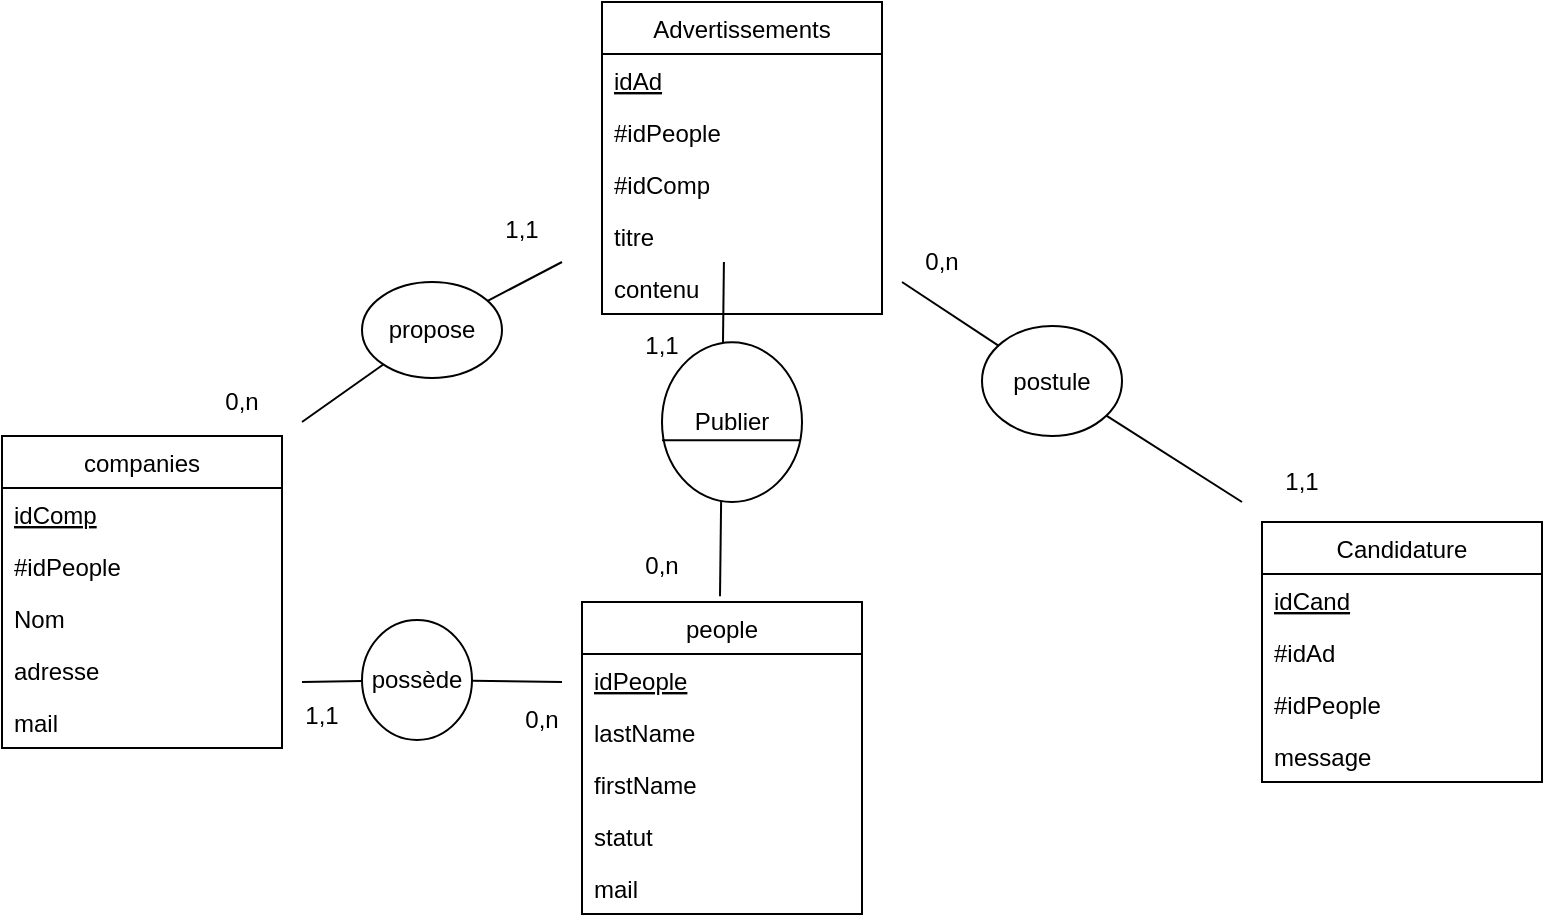 <mxfile version="13.7.6" type="device"><diagram id="R2lEEEUBdFMjLlhIrx00" name="Page-1"><mxGraphModel dx="1125" dy="581" grid="1" gridSize="10" guides="1" tooltips="1" connect="1" arrows="1" fold="1" page="1" pageScale="1" pageWidth="850" pageHeight="1100" math="0" shadow="0" extFonts="Permanent Marker^https://fonts.googleapis.com/css?family=Permanent+Marker"><root><mxCell id="0"/><mxCell id="1" parent="0"/><mxCell id="s01d7UWhomdnXcwTrnhM-18" value="" style="endArrow=none;html=1;entryX=0.364;entryY=1.154;entryDx=0;entryDy=0;entryPerimeter=0;exitX=0.35;exitY=-0.031;exitDx=0;exitDy=0;exitPerimeter=0;" parent="1" edge="1"><mxGeometry width="50" height="50" relative="1" as="geometry"><mxPoint x="429" y="367.164" as="sourcePoint"/><mxPoint x="430.96" y="200.004" as="targetPoint"/></mxGeometry></mxCell><mxCell id="s01d7UWhomdnXcwTrnhM-19" value="1,1" style="text;html=1;strokeColor=none;fillColor=none;align=center;verticalAlign=middle;whiteSpace=wrap;rounded=0;" parent="1" vertex="1"><mxGeometry x="380" y="232" width="40" height="20" as="geometry"/></mxCell><mxCell id="s01d7UWhomdnXcwTrnhM-20" value="0,n" style="text;html=1;strokeColor=none;fillColor=none;align=center;verticalAlign=middle;whiteSpace=wrap;rounded=0;" parent="1" vertex="1"><mxGeometry x="380" y="342" width="40" height="20" as="geometry"/></mxCell><mxCell id="s01d7UWhomdnXcwTrnhM-21" value="Publier" style="ellipse;whiteSpace=wrap;html=1;" parent="1" vertex="1"><mxGeometry x="400" y="240.16" width="70" height="79.84" as="geometry"/></mxCell><mxCell id="s01d7UWhomdnXcwTrnhM-22" value="" style="endArrow=none;html=1;entryX=0.992;entryY=0.613;entryDx=0;entryDy=0;entryPerimeter=0;exitX=0;exitY=0.614;exitDx=0;exitDy=0;exitPerimeter=0;" parent="1" source="s01d7UWhomdnXcwTrnhM-21" target="s01d7UWhomdnXcwTrnhM-21" edge="1"><mxGeometry width="50" height="50" relative="1" as="geometry"><mxPoint x="374" y="279" as="sourcePoint"/><mxPoint x="470" y="282" as="targetPoint"/></mxGeometry></mxCell><mxCell id="s01d7UWhomdnXcwTrnhM-1" value="Advertissements" style="swimlane;fontStyle=0;childLayout=stackLayout;horizontal=1;startSize=26;fillColor=none;horizontalStack=0;resizeParent=1;resizeParentMax=0;resizeLast=0;collapsible=1;marginBottom=0;" parent="1" vertex="1"><mxGeometry x="370" y="70" width="140" height="156" as="geometry"/></mxCell><mxCell id="s01d7UWhomdnXcwTrnhM-2" value="idAd" style="text;strokeColor=none;fillColor=none;align=left;verticalAlign=top;spacingLeft=4;spacingRight=4;overflow=hidden;rotatable=0;points=[[0,0.5],[1,0.5]];portConstraint=eastwest;fontStyle=4" parent="s01d7UWhomdnXcwTrnhM-1" vertex="1"><mxGeometry y="26" width="140" height="26" as="geometry"/></mxCell><mxCell id="s01d7UWhomdnXcwTrnhM-29" value="#idPeople" style="text;strokeColor=none;fillColor=none;align=left;verticalAlign=top;spacingLeft=4;spacingRight=4;overflow=hidden;rotatable=0;points=[[0,0.5],[1,0.5]];portConstraint=eastwest;" parent="s01d7UWhomdnXcwTrnhM-1" vertex="1"><mxGeometry y="52" width="140" height="26" as="geometry"/></mxCell><mxCell id="NkuS4gjRoT5mhrsDM64e-1" value="#idComp" style="text;strokeColor=none;fillColor=none;align=left;verticalAlign=top;spacingLeft=4;spacingRight=4;overflow=hidden;rotatable=0;points=[[0,0.5],[1,0.5]];portConstraint=eastwest;" vertex="1" parent="s01d7UWhomdnXcwTrnhM-1"><mxGeometry y="78" width="140" height="26" as="geometry"/></mxCell><mxCell id="s01d7UWhomdnXcwTrnhM-3" value="titre" style="text;strokeColor=none;fillColor=none;align=left;verticalAlign=top;spacingLeft=4;spacingRight=4;overflow=hidden;rotatable=0;points=[[0,0.5],[1,0.5]];portConstraint=eastwest;" parent="s01d7UWhomdnXcwTrnhM-1" vertex="1"><mxGeometry y="104" width="140" height="26" as="geometry"/></mxCell><mxCell id="s01d7UWhomdnXcwTrnhM-4" value="contenu" style="text;strokeColor=none;fillColor=none;align=left;verticalAlign=top;spacingLeft=4;spacingRight=4;overflow=hidden;rotatable=0;points=[[0,0.5],[1,0.5]];portConstraint=eastwest;" parent="s01d7UWhomdnXcwTrnhM-1" vertex="1"><mxGeometry y="130" width="140" height="26" as="geometry"/></mxCell><mxCell id="s01d7UWhomdnXcwTrnhM-9" value="Candidature" style="swimlane;fontStyle=0;childLayout=stackLayout;horizontal=1;startSize=26;fillColor=none;horizontalStack=0;resizeParent=1;resizeParentMax=0;resizeLast=0;collapsible=1;marginBottom=0;" parent="1" vertex="1"><mxGeometry x="700" y="330" width="140" height="130" as="geometry"/></mxCell><mxCell id="s01d7UWhomdnXcwTrnhM-10" value="idCand" style="text;strokeColor=none;fillColor=none;align=left;verticalAlign=top;spacingLeft=4;spacingRight=4;overflow=hidden;rotatable=0;points=[[0,0.5],[1,0.5]];portConstraint=eastwest;fontStyle=4" parent="s01d7UWhomdnXcwTrnhM-9" vertex="1"><mxGeometry y="26" width="140" height="26" as="geometry"/></mxCell><mxCell id="s01d7UWhomdnXcwTrnhM-11" value="#idAd" style="text;strokeColor=none;fillColor=none;align=left;verticalAlign=top;spacingLeft=4;spacingRight=4;overflow=hidden;rotatable=0;points=[[0,0.5],[1,0.5]];portConstraint=eastwest;" parent="s01d7UWhomdnXcwTrnhM-9" vertex="1"><mxGeometry y="52" width="140" height="26" as="geometry"/></mxCell><mxCell id="s01d7UWhomdnXcwTrnhM-12" value="#idPeople" style="text;strokeColor=none;fillColor=none;align=left;verticalAlign=top;spacingLeft=4;spacingRight=4;overflow=hidden;rotatable=0;points=[[0,0.5],[1,0.5]];portConstraint=eastwest;" parent="s01d7UWhomdnXcwTrnhM-9" vertex="1"><mxGeometry y="78" width="140" height="26" as="geometry"/></mxCell><mxCell id="s01d7UWhomdnXcwTrnhM-28" value="message" style="text;strokeColor=none;fillColor=none;align=left;verticalAlign=top;spacingLeft=4;spacingRight=4;overflow=hidden;rotatable=0;points=[[0,0.5],[1,0.5]];portConstraint=eastwest;" parent="s01d7UWhomdnXcwTrnhM-9" vertex="1"><mxGeometry y="104" width="140" height="26" as="geometry"/></mxCell><mxCell id="s01d7UWhomdnXcwTrnhM-5" value="people" style="swimlane;fontStyle=0;childLayout=stackLayout;horizontal=1;startSize=26;fillColor=none;horizontalStack=0;resizeParent=1;resizeParentMax=0;resizeLast=0;collapsible=1;marginBottom=0;" parent="1" vertex="1"><mxGeometry x="360" y="370" width="140" height="156" as="geometry"/></mxCell><mxCell id="s01d7UWhomdnXcwTrnhM-6" value="idPeople" style="text;strokeColor=none;fillColor=none;align=left;verticalAlign=top;spacingLeft=4;spacingRight=4;overflow=hidden;rotatable=0;points=[[0,0.5],[1,0.5]];portConstraint=eastwest;fontStyle=4" parent="s01d7UWhomdnXcwTrnhM-5" vertex="1"><mxGeometry y="26" width="140" height="26" as="geometry"/></mxCell><mxCell id="s01d7UWhomdnXcwTrnhM-7" value="lastName" style="text;strokeColor=none;fillColor=none;align=left;verticalAlign=top;spacingLeft=4;spacingRight=4;overflow=hidden;rotatable=0;points=[[0,0.5],[1,0.5]];portConstraint=eastwest;" parent="s01d7UWhomdnXcwTrnhM-5" vertex="1"><mxGeometry y="52" width="140" height="26" as="geometry"/></mxCell><mxCell id="s01d7UWhomdnXcwTrnhM-8" value="firstName" style="text;strokeColor=none;fillColor=none;align=left;verticalAlign=top;spacingLeft=4;spacingRight=4;overflow=hidden;rotatable=0;points=[[0,0.5],[1,0.5]];portConstraint=eastwest;" parent="s01d7UWhomdnXcwTrnhM-5" vertex="1"><mxGeometry y="78" width="140" height="26" as="geometry"/></mxCell><mxCell id="s01d7UWhomdnXcwTrnhM-17" value="statut" style="text;strokeColor=none;fillColor=none;align=left;verticalAlign=top;spacingLeft=4;spacingRight=4;overflow=hidden;rotatable=0;points=[[0,0.5],[1,0.5]];portConstraint=eastwest;" parent="s01d7UWhomdnXcwTrnhM-5" vertex="1"><mxGeometry y="104" width="140" height="26" as="geometry"/></mxCell><mxCell id="s01d7UWhomdnXcwTrnhM-25" value="mail" style="text;strokeColor=none;fillColor=none;align=left;verticalAlign=top;spacingLeft=4;spacingRight=4;overflow=hidden;rotatable=0;points=[[0,0.5],[1,0.5]];portConstraint=eastwest;" parent="s01d7UWhomdnXcwTrnhM-5" vertex="1"><mxGeometry y="130" width="140" height="26" as="geometry"/></mxCell><mxCell id="s01d7UWhomdnXcwTrnhM-30" value="" style="endArrow=none;html=1;" parent="1" source="s01d7UWhomdnXcwTrnhM-31" edge="1"><mxGeometry width="50" height="50" relative="1" as="geometry"><mxPoint x="520" y="210" as="sourcePoint"/><mxPoint x="690" y="320" as="targetPoint"/></mxGeometry></mxCell><mxCell id="s01d7UWhomdnXcwTrnhM-31" value="postule" style="ellipse;whiteSpace=wrap;html=1;" parent="1" vertex="1"><mxGeometry x="560" y="232" width="70" height="55" as="geometry"/></mxCell><mxCell id="s01d7UWhomdnXcwTrnhM-32" value="" style="endArrow=none;html=1;" parent="1" target="s01d7UWhomdnXcwTrnhM-31" edge="1"><mxGeometry width="50" height="50" relative="1" as="geometry"><mxPoint x="520" y="210" as="sourcePoint"/><mxPoint x="690" y="320" as="targetPoint"/></mxGeometry></mxCell><mxCell id="s01d7UWhomdnXcwTrnhM-33" value="0,n" style="text;html=1;strokeColor=none;fillColor=none;align=center;verticalAlign=middle;whiteSpace=wrap;rounded=0;" parent="1" vertex="1"><mxGeometry x="520" y="190" width="40" height="20" as="geometry"/></mxCell><mxCell id="s01d7UWhomdnXcwTrnhM-34" value="1,1" style="text;html=1;strokeColor=none;fillColor=none;align=center;verticalAlign=middle;whiteSpace=wrap;rounded=0;" parent="1" vertex="1"><mxGeometry x="700" y="300" width="40" height="20" as="geometry"/></mxCell><mxCell id="s01d7UWhomdnXcwTrnhM-13" value="companies" style="swimlane;fontStyle=0;childLayout=stackLayout;horizontal=1;startSize=26;fillColor=none;horizontalStack=0;resizeParent=1;resizeParentMax=0;resizeLast=0;collapsible=1;marginBottom=0;" parent="1" vertex="1"><mxGeometry x="70" y="287" width="140" height="156" as="geometry"/></mxCell><mxCell id="s01d7UWhomdnXcwTrnhM-14" value="idComp" style="text;strokeColor=none;fillColor=none;align=left;verticalAlign=top;spacingLeft=4;spacingRight=4;overflow=hidden;rotatable=0;points=[[0,0.5],[1,0.5]];portConstraint=eastwest;fontStyle=4" parent="s01d7UWhomdnXcwTrnhM-13" vertex="1"><mxGeometry y="26" width="140" height="26" as="geometry"/></mxCell><mxCell id="s01d7UWhomdnXcwTrnhM-56" value="#idPeople" style="text;strokeColor=none;fillColor=none;align=left;verticalAlign=top;spacingLeft=4;spacingRight=4;overflow=hidden;rotatable=0;points=[[0,0.5],[1,0.5]];portConstraint=eastwest;fontStyle=0" parent="s01d7UWhomdnXcwTrnhM-13" vertex="1"><mxGeometry y="52" width="140" height="26" as="geometry"/></mxCell><mxCell id="s01d7UWhomdnXcwTrnhM-15" value="Nom" style="text;strokeColor=none;fillColor=none;align=left;verticalAlign=top;spacingLeft=4;spacingRight=4;overflow=hidden;rotatable=0;points=[[0,0.5],[1,0.5]];portConstraint=eastwest;" parent="s01d7UWhomdnXcwTrnhM-13" vertex="1"><mxGeometry y="78" width="140" height="26" as="geometry"/></mxCell><mxCell id="s01d7UWhomdnXcwTrnhM-16" value="adresse" style="text;strokeColor=none;fillColor=none;align=left;verticalAlign=top;spacingLeft=4;spacingRight=4;overflow=hidden;rotatable=0;points=[[0,0.5],[1,0.5]];portConstraint=eastwest;" parent="s01d7UWhomdnXcwTrnhM-13" vertex="1"><mxGeometry y="104" width="140" height="26" as="geometry"/></mxCell><mxCell id="s01d7UWhomdnXcwTrnhM-24" value="mail" style="text;strokeColor=none;fillColor=none;align=left;verticalAlign=top;spacingLeft=4;spacingRight=4;overflow=hidden;rotatable=0;points=[[0,0.5],[1,0.5]];portConstraint=eastwest;" parent="s01d7UWhomdnXcwTrnhM-13" vertex="1"><mxGeometry y="130" width="140" height="26" as="geometry"/></mxCell><mxCell id="s01d7UWhomdnXcwTrnhM-35" value="" style="endArrow=none;html=1;" parent="1" source="s01d7UWhomdnXcwTrnhM-36" edge="1"><mxGeometry width="50" height="50" relative="1" as="geometry"><mxPoint x="220" y="280" as="sourcePoint"/><mxPoint x="350" y="200" as="targetPoint"/></mxGeometry></mxCell><mxCell id="s01d7UWhomdnXcwTrnhM-36" value="propose" style="ellipse;whiteSpace=wrap;html=1;" parent="1" vertex="1"><mxGeometry x="250" y="210" width="70" height="48" as="geometry"/></mxCell><mxCell id="s01d7UWhomdnXcwTrnhM-37" value="" style="endArrow=none;html=1;" parent="1" target="s01d7UWhomdnXcwTrnhM-36" edge="1"><mxGeometry width="50" height="50" relative="1" as="geometry"><mxPoint x="220" y="280" as="sourcePoint"/><mxPoint x="350" y="200" as="targetPoint"/></mxGeometry></mxCell><mxCell id="s01d7UWhomdnXcwTrnhM-38" value="1,1" style="text;html=1;strokeColor=none;fillColor=none;align=center;verticalAlign=middle;whiteSpace=wrap;rounded=0;" parent="1" vertex="1"><mxGeometry x="310" y="174" width="40" height="20" as="geometry"/></mxCell><mxCell id="s01d7UWhomdnXcwTrnhM-39" value="0,n" style="text;html=1;strokeColor=none;fillColor=none;align=center;verticalAlign=middle;whiteSpace=wrap;rounded=0;" parent="1" vertex="1"><mxGeometry x="170" y="260" width="40" height="20" as="geometry"/></mxCell><mxCell id="s01d7UWhomdnXcwTrnhM-40" value="" style="endArrow=none;html=1;" parent="1" source="s01d7UWhomdnXcwTrnhM-41" edge="1"><mxGeometry width="50" height="50" relative="1" as="geometry"><mxPoint x="220" y="410" as="sourcePoint"/><mxPoint x="350" y="410" as="targetPoint"/></mxGeometry></mxCell><mxCell id="s01d7UWhomdnXcwTrnhM-41" value="possède" style="ellipse;whiteSpace=wrap;html=1;" parent="1" vertex="1"><mxGeometry x="250" y="379" width="55" height="60" as="geometry"/></mxCell><mxCell id="s01d7UWhomdnXcwTrnhM-42" value="" style="endArrow=none;html=1;" parent="1" target="s01d7UWhomdnXcwTrnhM-41" edge="1"><mxGeometry width="50" height="50" relative="1" as="geometry"><mxPoint x="220" y="410" as="sourcePoint"/><mxPoint x="350" y="410" as="targetPoint"/></mxGeometry></mxCell><mxCell id="s01d7UWhomdnXcwTrnhM-44" value="1,1" style="text;html=1;strokeColor=none;fillColor=none;align=center;verticalAlign=middle;whiteSpace=wrap;rounded=0;" parent="1" vertex="1"><mxGeometry x="210" y="417" width="40" height="20" as="geometry"/></mxCell><mxCell id="s01d7UWhomdnXcwTrnhM-45" value="0,n" style="text;html=1;strokeColor=none;fillColor=none;align=center;verticalAlign=middle;whiteSpace=wrap;rounded=0;" parent="1" vertex="1"><mxGeometry x="320" y="419" width="40" height="20" as="geometry"/></mxCell></root></mxGraphModel></diagram></mxfile>